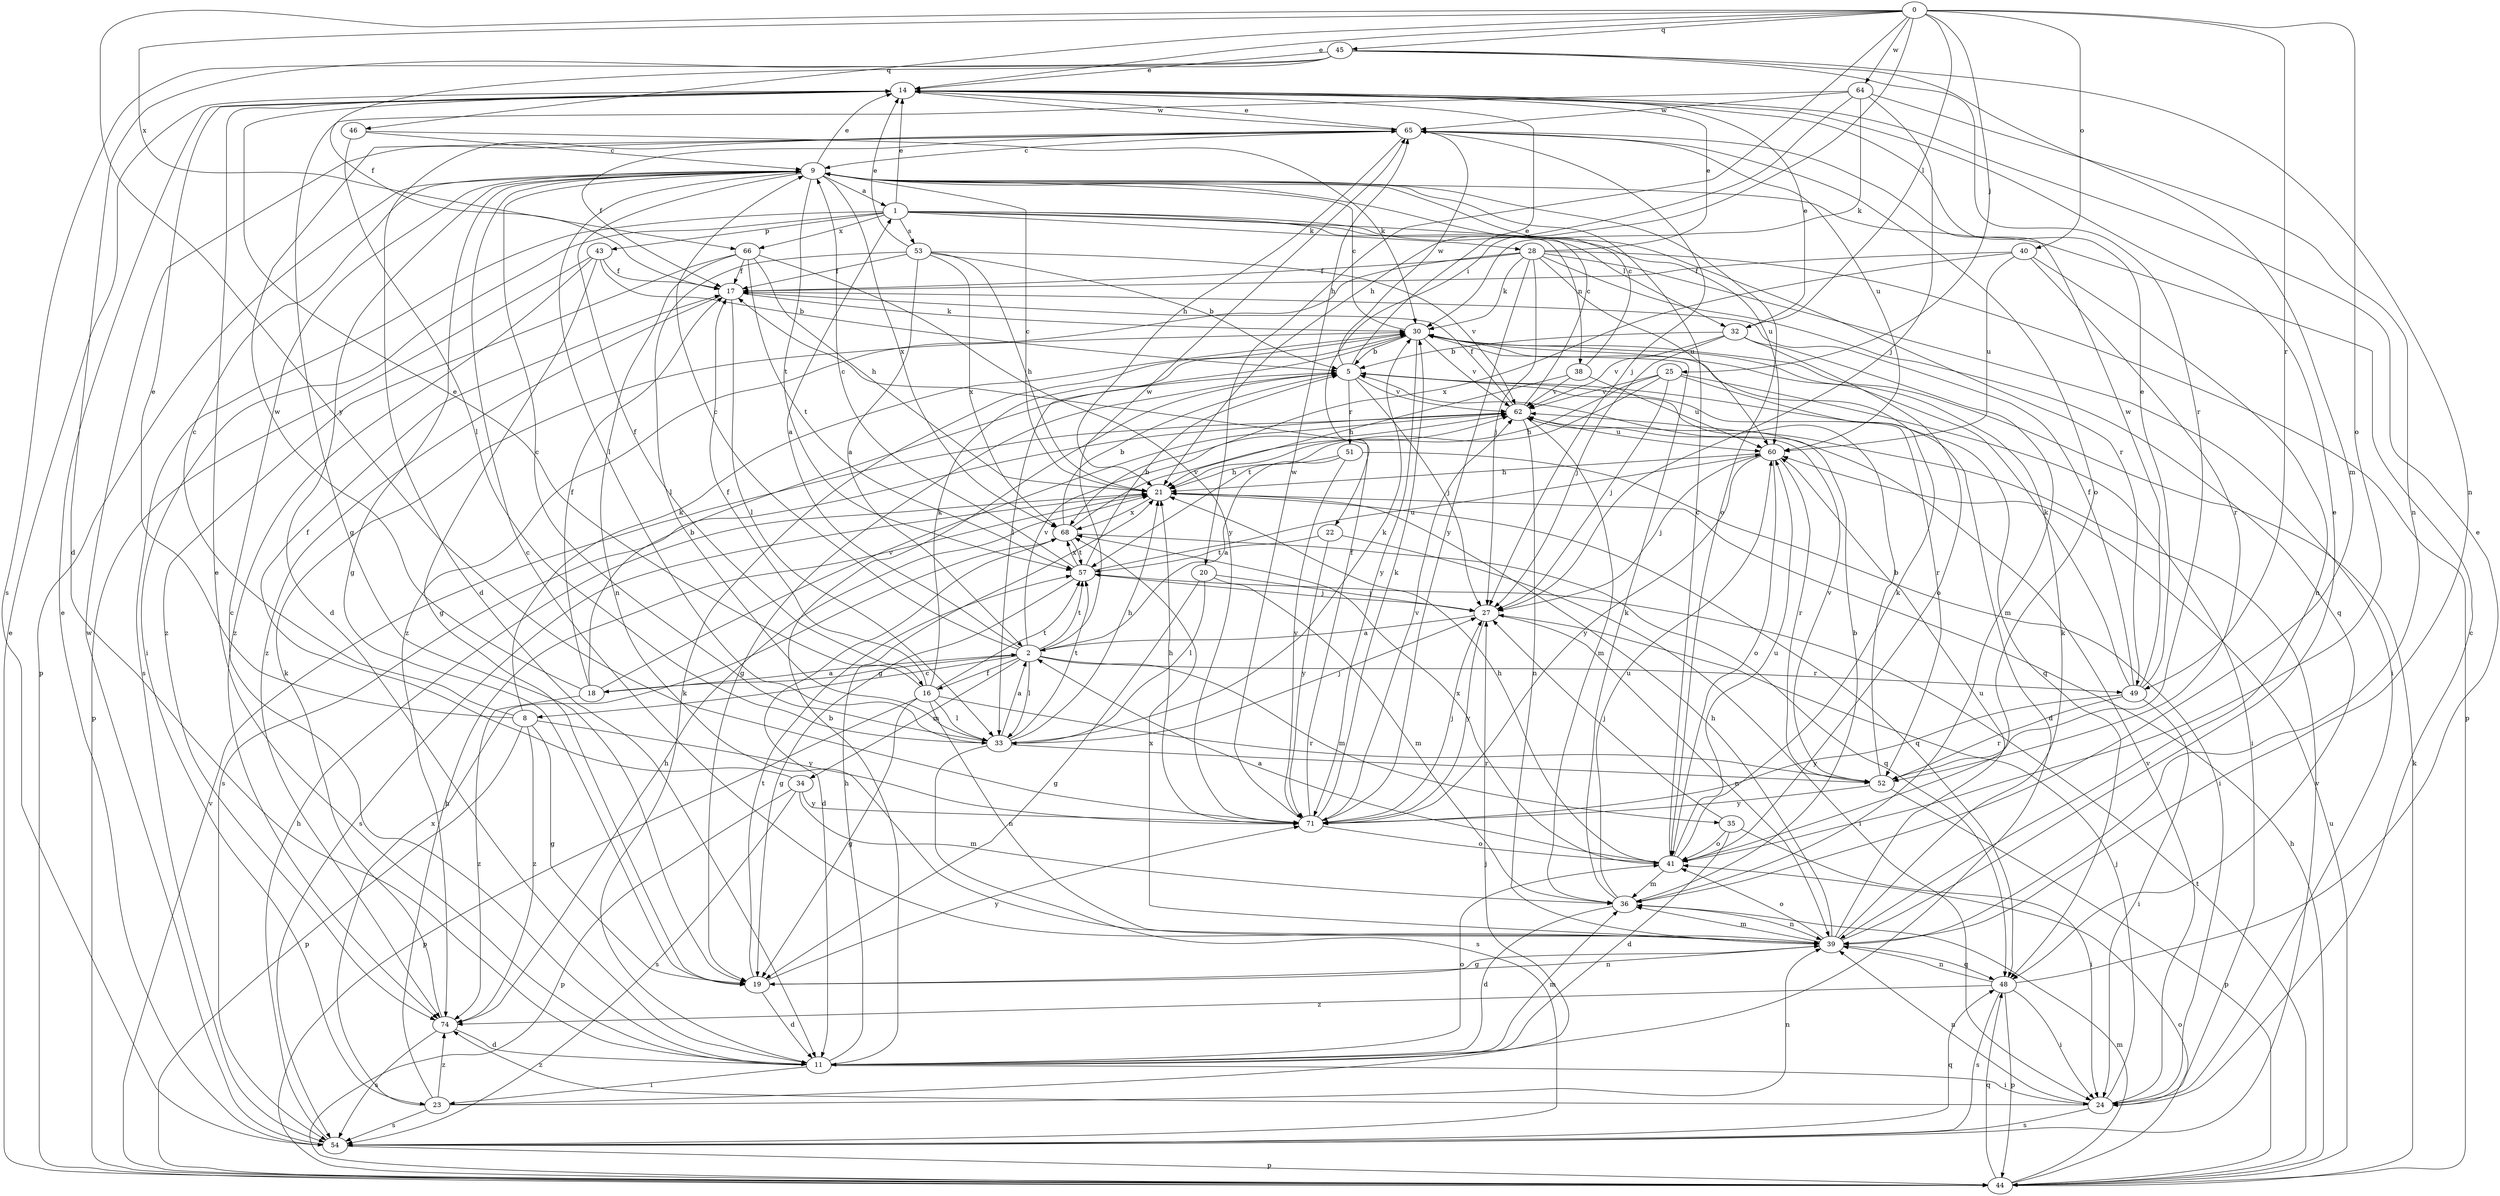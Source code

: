 strict digraph  {
0;
1;
2;
5;
8;
9;
11;
14;
16;
17;
18;
19;
20;
21;
22;
23;
24;
25;
27;
28;
30;
32;
33;
34;
35;
36;
38;
39;
40;
41;
43;
44;
45;
46;
48;
49;
51;
52;
53;
54;
57;
60;
62;
64;
65;
66;
68;
71;
74;
0 -> 14  [label=e];
0 -> 20  [label=h];
0 -> 22  [label=i];
0 -> 25  [label=j];
0 -> 32  [label=l];
0 -> 40  [label=o];
0 -> 41  [label=o];
0 -> 45  [label=q];
0 -> 46  [label=q];
0 -> 49  [label=r];
0 -> 64  [label=w];
0 -> 66  [label=x];
0 -> 71  [label=y];
1 -> 14  [label=e];
1 -> 23  [label=i];
1 -> 28  [label=k];
1 -> 32  [label=l];
1 -> 38  [label=n];
1 -> 43  [label=p];
1 -> 49  [label=r];
1 -> 53  [label=s];
1 -> 54  [label=s];
1 -> 60  [label=u];
1 -> 66  [label=x];
2 -> 1  [label=a];
2 -> 8  [label=c];
2 -> 9  [label=c];
2 -> 16  [label=f];
2 -> 18  [label=g];
2 -> 33  [label=l];
2 -> 34  [label=m];
2 -> 35  [label=m];
2 -> 49  [label=r];
2 -> 57  [label=t];
2 -> 62  [label=v];
2 -> 65  [label=w];
5 -> 14  [label=e];
5 -> 19  [label=g];
5 -> 27  [label=j];
5 -> 48  [label=q];
5 -> 51  [label=r];
5 -> 52  [label=r];
5 -> 62  [label=v];
5 -> 65  [label=w];
8 -> 9  [label=c];
8 -> 14  [label=e];
8 -> 19  [label=g];
8 -> 30  [label=k];
8 -> 44  [label=p];
8 -> 71  [label=y];
8 -> 74  [label=z];
9 -> 1  [label=a];
9 -> 11  [label=d];
9 -> 14  [label=e];
9 -> 16  [label=f];
9 -> 19  [label=g];
9 -> 33  [label=l];
9 -> 41  [label=o];
9 -> 44  [label=p];
9 -> 57  [label=t];
9 -> 68  [label=x];
11 -> 5  [label=b];
11 -> 9  [label=c];
11 -> 14  [label=e];
11 -> 21  [label=h];
11 -> 23  [label=i];
11 -> 24  [label=i];
11 -> 30  [label=k];
11 -> 36  [label=m];
11 -> 41  [label=o];
14 -> 65  [label=w];
16 -> 14  [label=e];
16 -> 17  [label=f];
16 -> 19  [label=g];
16 -> 30  [label=k];
16 -> 33  [label=l];
16 -> 39  [label=n];
16 -> 44  [label=p];
16 -> 52  [label=r];
16 -> 57  [label=t];
17 -> 30  [label=k];
17 -> 33  [label=l];
17 -> 74  [label=z];
18 -> 2  [label=a];
18 -> 5  [label=b];
18 -> 17  [label=f];
18 -> 62  [label=v];
18 -> 65  [label=w];
18 -> 74  [label=z];
19 -> 11  [label=d];
19 -> 39  [label=n];
19 -> 57  [label=t];
19 -> 71  [label=y];
20 -> 19  [label=g];
20 -> 27  [label=j];
20 -> 33  [label=l];
20 -> 36  [label=m];
21 -> 9  [label=c];
21 -> 48  [label=q];
21 -> 54  [label=s];
21 -> 68  [label=x];
22 -> 24  [label=i];
22 -> 57  [label=t];
22 -> 71  [label=y];
23 -> 21  [label=h];
23 -> 27  [label=j];
23 -> 39  [label=n];
23 -> 54  [label=s];
23 -> 68  [label=x];
23 -> 74  [label=z];
24 -> 9  [label=c];
24 -> 27  [label=j];
24 -> 39  [label=n];
24 -> 54  [label=s];
24 -> 62  [label=v];
24 -> 74  [label=z];
25 -> 11  [label=d];
25 -> 21  [label=h];
25 -> 24  [label=i];
25 -> 27  [label=j];
25 -> 57  [label=t];
25 -> 62  [label=v];
27 -> 2  [label=a];
27 -> 39  [label=n];
27 -> 71  [label=y];
28 -> 14  [label=e];
28 -> 17  [label=f];
28 -> 24  [label=i];
28 -> 27  [label=j];
28 -> 30  [label=k];
28 -> 44  [label=p];
28 -> 48  [label=q];
28 -> 60  [label=u];
28 -> 71  [label=y];
28 -> 74  [label=z];
30 -> 5  [label=b];
30 -> 9  [label=c];
30 -> 33  [label=l];
30 -> 62  [label=v];
30 -> 71  [label=y];
32 -> 5  [label=b];
32 -> 14  [label=e];
32 -> 27  [label=j];
32 -> 36  [label=m];
32 -> 41  [label=o];
32 -> 62  [label=v];
33 -> 2  [label=a];
33 -> 9  [label=c];
33 -> 21  [label=h];
33 -> 27  [label=j];
33 -> 30  [label=k];
33 -> 52  [label=r];
33 -> 54  [label=s];
33 -> 57  [label=t];
34 -> 17  [label=f];
34 -> 36  [label=m];
34 -> 44  [label=p];
34 -> 54  [label=s];
34 -> 71  [label=y];
35 -> 11  [label=d];
35 -> 24  [label=i];
35 -> 27  [label=j];
35 -> 41  [label=o];
36 -> 5  [label=b];
36 -> 11  [label=d];
36 -> 30  [label=k];
36 -> 39  [label=n];
36 -> 60  [label=u];
38 -> 9  [label=c];
38 -> 21  [label=h];
38 -> 60  [label=u];
38 -> 62  [label=v];
39 -> 9  [label=c];
39 -> 14  [label=e];
39 -> 19  [label=g];
39 -> 21  [label=h];
39 -> 30  [label=k];
39 -> 36  [label=m];
39 -> 41  [label=o];
39 -> 48  [label=q];
39 -> 60  [label=u];
39 -> 68  [label=x];
40 -> 17  [label=f];
40 -> 39  [label=n];
40 -> 52  [label=r];
40 -> 60  [label=u];
40 -> 68  [label=x];
41 -> 2  [label=a];
41 -> 9  [label=c];
41 -> 21  [label=h];
41 -> 30  [label=k];
41 -> 36  [label=m];
41 -> 60  [label=u];
41 -> 68  [label=x];
43 -> 5  [label=b];
43 -> 17  [label=f];
43 -> 19  [label=g];
43 -> 44  [label=p];
43 -> 74  [label=z];
44 -> 14  [label=e];
44 -> 21  [label=h];
44 -> 30  [label=k];
44 -> 36  [label=m];
44 -> 41  [label=o];
44 -> 48  [label=q];
44 -> 57  [label=t];
44 -> 60  [label=u];
44 -> 62  [label=v];
45 -> 11  [label=d];
45 -> 14  [label=e];
45 -> 17  [label=f];
45 -> 36  [label=m];
45 -> 39  [label=n];
45 -> 52  [label=r];
45 -> 54  [label=s];
46 -> 9  [label=c];
46 -> 30  [label=k];
46 -> 33  [label=l];
48 -> 14  [label=e];
48 -> 24  [label=i];
48 -> 39  [label=n];
48 -> 44  [label=p];
48 -> 54  [label=s];
48 -> 74  [label=z];
49 -> 14  [label=e];
49 -> 17  [label=f];
49 -> 24  [label=i];
49 -> 30  [label=k];
49 -> 52  [label=r];
49 -> 65  [label=w];
49 -> 71  [label=y];
51 -> 2  [label=a];
51 -> 21  [label=h];
51 -> 24  [label=i];
51 -> 71  [label=y];
52 -> 5  [label=b];
52 -> 44  [label=p];
52 -> 62  [label=v];
52 -> 71  [label=y];
53 -> 2  [label=a];
53 -> 5  [label=b];
53 -> 14  [label=e];
53 -> 17  [label=f];
53 -> 21  [label=h];
53 -> 33  [label=l];
53 -> 62  [label=v];
53 -> 68  [label=x];
54 -> 14  [label=e];
54 -> 21  [label=h];
54 -> 44  [label=p];
54 -> 48  [label=q];
54 -> 62  [label=v];
54 -> 65  [label=w];
57 -> 5  [label=b];
57 -> 9  [label=c];
57 -> 19  [label=g];
57 -> 27  [label=j];
57 -> 60  [label=u];
57 -> 68  [label=x];
60 -> 21  [label=h];
60 -> 27  [label=j];
60 -> 41  [label=o];
60 -> 52  [label=r];
60 -> 71  [label=y];
62 -> 9  [label=c];
62 -> 17  [label=f];
62 -> 36  [label=m];
62 -> 39  [label=n];
62 -> 54  [label=s];
62 -> 60  [label=u];
64 -> 19  [label=g];
64 -> 21  [label=h];
64 -> 27  [label=j];
64 -> 30  [label=k];
64 -> 39  [label=n];
64 -> 65  [label=w];
65 -> 9  [label=c];
65 -> 11  [label=d];
65 -> 14  [label=e];
65 -> 17  [label=f];
65 -> 21  [label=h];
65 -> 27  [label=j];
65 -> 41  [label=o];
65 -> 60  [label=u];
66 -> 17  [label=f];
66 -> 21  [label=h];
66 -> 39  [label=n];
66 -> 57  [label=t];
66 -> 71  [label=y];
66 -> 74  [label=z];
68 -> 5  [label=b];
68 -> 11  [label=d];
68 -> 48  [label=q];
68 -> 57  [label=t];
68 -> 62  [label=v];
71 -> 17  [label=f];
71 -> 21  [label=h];
71 -> 27  [label=j];
71 -> 30  [label=k];
71 -> 41  [label=o];
71 -> 62  [label=v];
71 -> 65  [label=w];
74 -> 11  [label=d];
74 -> 21  [label=h];
74 -> 30  [label=k];
74 -> 54  [label=s];
}
